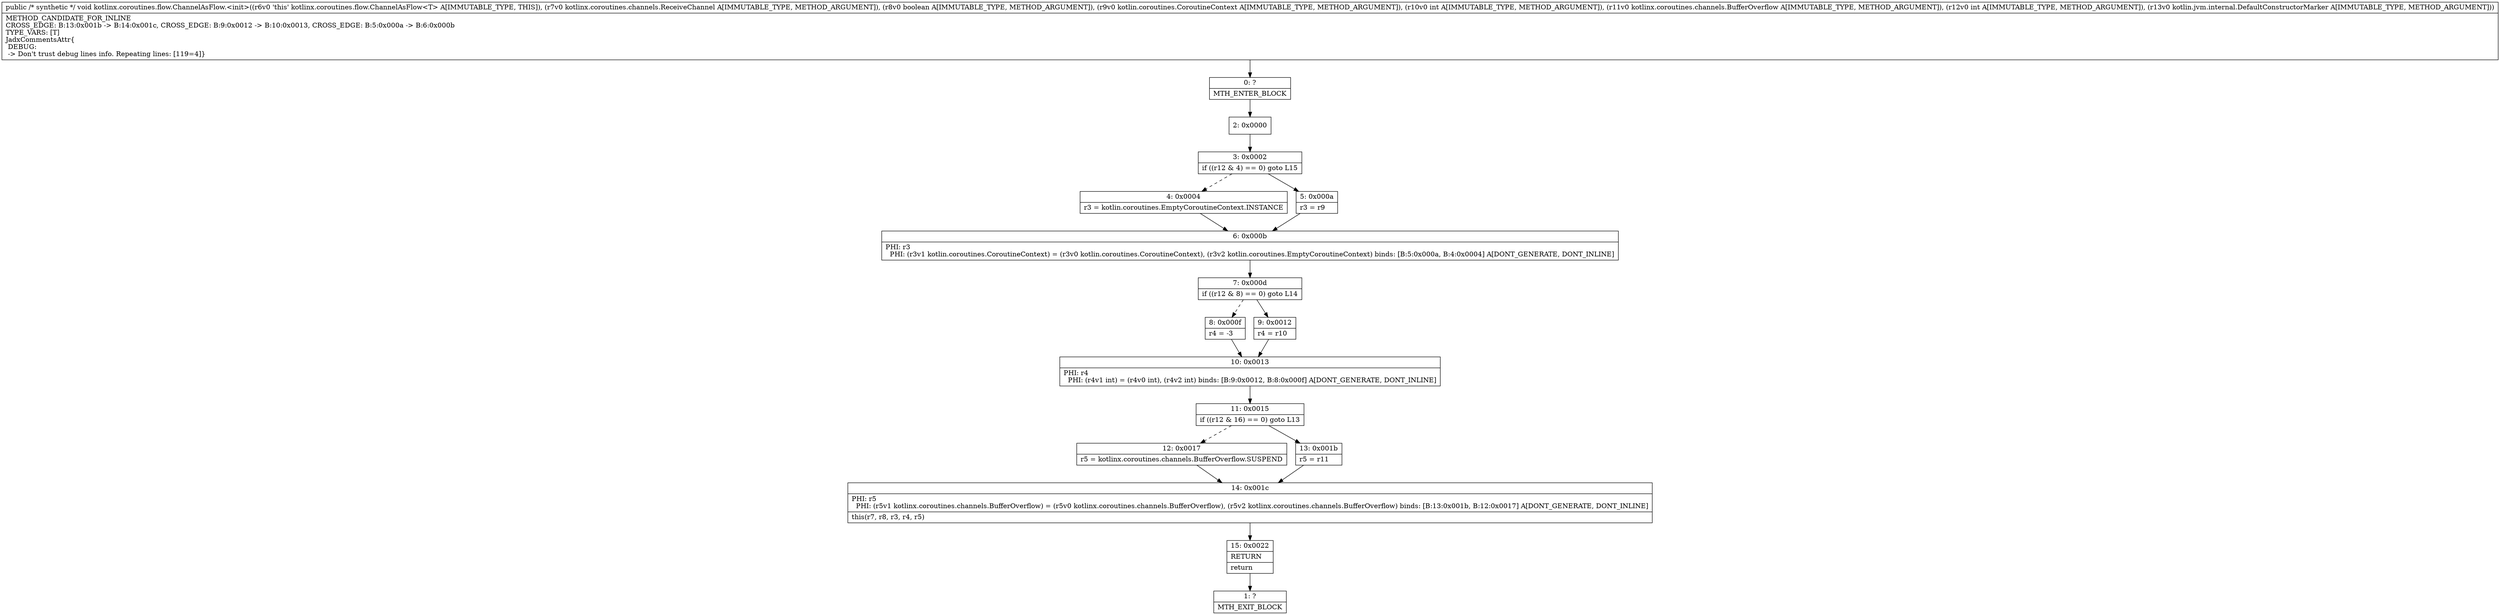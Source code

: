 digraph "CFG forkotlinx.coroutines.flow.ChannelAsFlow.\<init\>(Lkotlinx\/coroutines\/channels\/ReceiveChannel;ZLkotlin\/coroutines\/CoroutineContext;ILkotlinx\/coroutines\/channels\/BufferOverflow;ILkotlin\/jvm\/internal\/DefaultConstructorMarker;)V" {
Node_0 [shape=record,label="{0\:\ ?|MTH_ENTER_BLOCK\l}"];
Node_2 [shape=record,label="{2\:\ 0x0000}"];
Node_3 [shape=record,label="{3\:\ 0x0002|if ((r12 & 4) == 0) goto L15\l}"];
Node_4 [shape=record,label="{4\:\ 0x0004|r3 = kotlin.coroutines.EmptyCoroutineContext.INSTANCE\l}"];
Node_6 [shape=record,label="{6\:\ 0x000b|PHI: r3 \l  PHI: (r3v1 kotlin.coroutines.CoroutineContext) = (r3v0 kotlin.coroutines.CoroutineContext), (r3v2 kotlin.coroutines.EmptyCoroutineContext) binds: [B:5:0x000a, B:4:0x0004] A[DONT_GENERATE, DONT_INLINE]\l}"];
Node_7 [shape=record,label="{7\:\ 0x000d|if ((r12 & 8) == 0) goto L14\l}"];
Node_8 [shape=record,label="{8\:\ 0x000f|r4 = \-3\l}"];
Node_10 [shape=record,label="{10\:\ 0x0013|PHI: r4 \l  PHI: (r4v1 int) = (r4v0 int), (r4v2 int) binds: [B:9:0x0012, B:8:0x000f] A[DONT_GENERATE, DONT_INLINE]\l}"];
Node_11 [shape=record,label="{11\:\ 0x0015|if ((r12 & 16) == 0) goto L13\l}"];
Node_12 [shape=record,label="{12\:\ 0x0017|r5 = kotlinx.coroutines.channels.BufferOverflow.SUSPEND\l}"];
Node_14 [shape=record,label="{14\:\ 0x001c|PHI: r5 \l  PHI: (r5v1 kotlinx.coroutines.channels.BufferOverflow) = (r5v0 kotlinx.coroutines.channels.BufferOverflow), (r5v2 kotlinx.coroutines.channels.BufferOverflow) binds: [B:13:0x001b, B:12:0x0017] A[DONT_GENERATE, DONT_INLINE]\l|this(r7, r8, r3, r4, r5)\l}"];
Node_15 [shape=record,label="{15\:\ 0x0022|RETURN\l|return\l}"];
Node_1 [shape=record,label="{1\:\ ?|MTH_EXIT_BLOCK\l}"];
Node_13 [shape=record,label="{13\:\ 0x001b|r5 = r11\l}"];
Node_9 [shape=record,label="{9\:\ 0x0012|r4 = r10\l}"];
Node_5 [shape=record,label="{5\:\ 0x000a|r3 = r9\l}"];
MethodNode[shape=record,label="{public \/* synthetic *\/ void kotlinx.coroutines.flow.ChannelAsFlow.\<init\>((r6v0 'this' kotlinx.coroutines.flow.ChannelAsFlow\<T\> A[IMMUTABLE_TYPE, THIS]), (r7v0 kotlinx.coroutines.channels.ReceiveChannel A[IMMUTABLE_TYPE, METHOD_ARGUMENT]), (r8v0 boolean A[IMMUTABLE_TYPE, METHOD_ARGUMENT]), (r9v0 kotlin.coroutines.CoroutineContext A[IMMUTABLE_TYPE, METHOD_ARGUMENT]), (r10v0 int A[IMMUTABLE_TYPE, METHOD_ARGUMENT]), (r11v0 kotlinx.coroutines.channels.BufferOverflow A[IMMUTABLE_TYPE, METHOD_ARGUMENT]), (r12v0 int A[IMMUTABLE_TYPE, METHOD_ARGUMENT]), (r13v0 kotlin.jvm.internal.DefaultConstructorMarker A[IMMUTABLE_TYPE, METHOD_ARGUMENT]))  | METHOD_CANDIDATE_FOR_INLINE\lCROSS_EDGE: B:13:0x001b \-\> B:14:0x001c, CROSS_EDGE: B:9:0x0012 \-\> B:10:0x0013, CROSS_EDGE: B:5:0x000a \-\> B:6:0x000b\lTYPE_VARS: [T]\lJadxCommentsAttr\{\l DEBUG: \l \-\> Don't trust debug lines info. Repeating lines: [119=4]\}\l}"];
MethodNode -> Node_0;Node_0 -> Node_2;
Node_2 -> Node_3;
Node_3 -> Node_4[style=dashed];
Node_3 -> Node_5;
Node_4 -> Node_6;
Node_6 -> Node_7;
Node_7 -> Node_8[style=dashed];
Node_7 -> Node_9;
Node_8 -> Node_10;
Node_10 -> Node_11;
Node_11 -> Node_12[style=dashed];
Node_11 -> Node_13;
Node_12 -> Node_14;
Node_14 -> Node_15;
Node_15 -> Node_1;
Node_13 -> Node_14;
Node_9 -> Node_10;
Node_5 -> Node_6;
}

